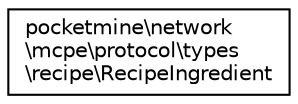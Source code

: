 digraph "Graphical Class Hierarchy"
{
 // INTERACTIVE_SVG=YES
 // LATEX_PDF_SIZE
  edge [fontname="Helvetica",fontsize="10",labelfontname="Helvetica",labelfontsize="10"];
  node [fontname="Helvetica",fontsize="10",shape=record];
  rankdir="LR";
  Node0 [label="pocketmine\\network\l\\mcpe\\protocol\\types\l\\recipe\\RecipeIngredient",height=0.2,width=0.4,color="black", fillcolor="white", style="filled",URL="$dd/df6/classpocketmine_1_1network_1_1mcpe_1_1protocol_1_1types_1_1recipe_1_1_recipe_ingredient.html",tooltip=" "];
}
